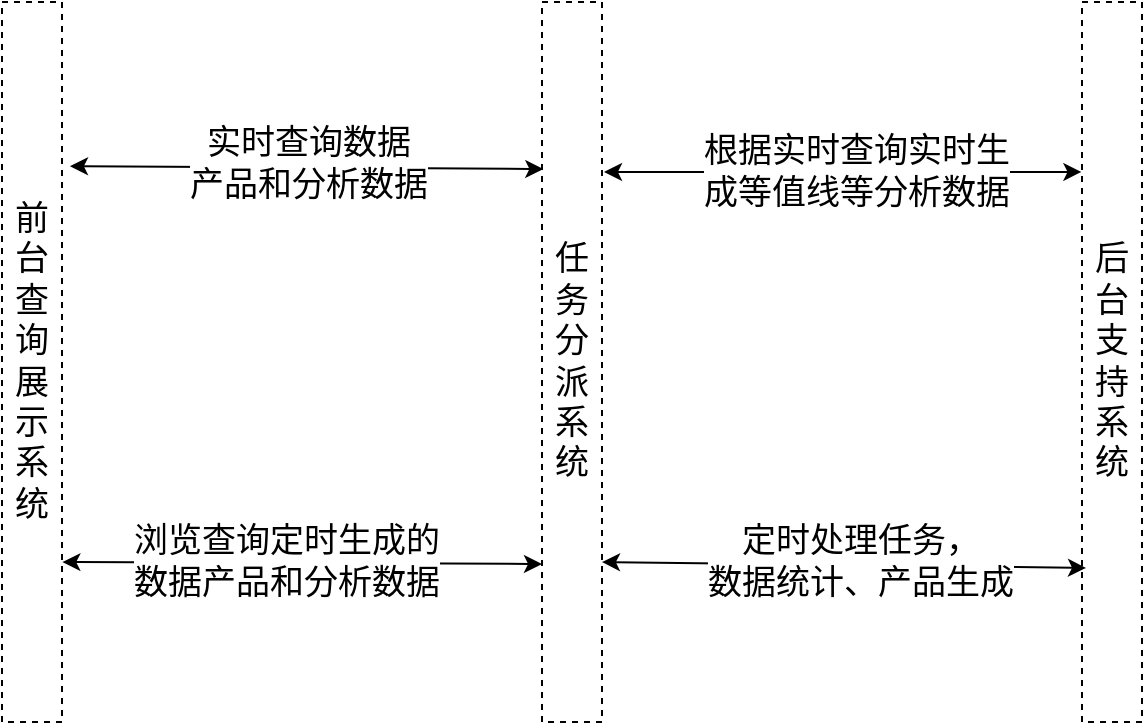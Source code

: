 <mxfile version="10.6.2" type="github"><diagram id="mYdf4MGMzTQJquGxoYMr" name="第 1 页"><mxGraphModel dx="1394" dy="796" grid="1" gridSize="10" guides="1" tooltips="1" connect="1" arrows="1" fold="1" page="1" pageScale="1" pageWidth="850" pageHeight="1400" math="0" shadow="0"><root><mxCell id="0"/><mxCell id="1" parent="0"/><mxCell id="2xz8vzQjik20b4tNIwQm-1" value="&lt;p align=&quot;center&quot; style=&quot;font-size: 17px;&quot;&gt;&lt;span style=&quot;font-size: 17px;&quot;&gt;&lt;font face=&quot;宋体&quot; style=&quot;font-size: 17px;&quot;&gt;前台查询展示系统&lt;/font&gt;&lt;/span&gt;&lt;/p&gt;" style="rounded=0;whiteSpace=wrap;html=1;dashed=1;fontSize=17;" vertex="1" parent="1"><mxGeometry x="100" y="160" width="30" height="360" as="geometry"/></mxCell><mxCell id="2xz8vzQjik20b4tNIwQm-2" value="&lt;p align=&quot;center&quot;&gt;&lt;span&gt;&lt;font face=&quot;宋体&quot;&gt;任务分派系统&lt;/font&gt;&lt;/span&gt;&lt;/p&gt;" style="rounded=0;whiteSpace=wrap;html=1;dashed=1;fontSize=17;" vertex="1" parent="1"><mxGeometry x="370" y="160" width="30" height="360" as="geometry"/></mxCell><mxCell id="2xz8vzQjik20b4tNIwQm-3" value="&lt;p&gt;&lt;span&gt;&lt;font face=&quot;宋体&quot;&gt;后台支持系统&lt;/font&gt;&lt;/span&gt;&lt;/p&gt;" style="rounded=0;whiteSpace=wrap;html=1;dashed=1;fontSize=17;" vertex="1" parent="1"><mxGeometry x="640" y="160" width="30" height="360" as="geometry"/></mxCell><mxCell id="2xz8vzQjik20b4tNIwQm-6" value="" style="endArrow=classic;startArrow=classic;html=1;fontSize=17;exitX=1.133;exitY=0.228;exitDx=0;exitDy=0;exitPerimeter=0;entryX=0.022;entryY=0.232;entryDx=0;entryDy=0;entryPerimeter=0;" edge="1" parent="1" source="2xz8vzQjik20b4tNIwQm-1" target="2xz8vzQjik20b4tNIwQm-2"><mxGeometry width="50" height="50" relative="1" as="geometry"><mxPoint x="160" y="280" as="sourcePoint"/><mxPoint x="372" y="240" as="targetPoint"/></mxGeometry></mxCell><mxCell id="2xz8vzQjik20b4tNIwQm-7" value="&lt;p&gt;&lt;span&gt;&lt;font face=&quot;宋体&quot;&gt;实时查询数据&lt;br&gt;产品和分析数据&lt;/font&gt;&lt;/span&gt;&lt;/p&gt;" style="text;html=1;resizable=0;points=[];align=center;verticalAlign=middle;labelBackgroundColor=#ffffff;fontSize=17;" vertex="1" connectable="0" parent="2xz8vzQjik20b4tNIwQm-6"><mxGeometry x="0.311" y="-2" relative="1" as="geometry"><mxPoint x="-36" y="-4.5" as="offset"/></mxGeometry></mxCell><mxCell id="2xz8vzQjik20b4tNIwQm-8" value="" style="endArrow=classic;startArrow=classic;html=1;fontSize=17;entryX=-0.01;entryY=0.236;entryDx=0;entryDy=0;entryPerimeter=0;" edge="1" parent="1" target="2xz8vzQjik20b4tNIwQm-3"><mxGeometry width="50" height="50" relative="1" as="geometry"><mxPoint x="401" y="245" as="sourcePoint"/><mxPoint x="632.103" y="243.586" as="targetPoint"/></mxGeometry></mxCell><mxCell id="2xz8vzQjik20b4tNIwQm-16" value="&lt;p&gt;&lt;span&gt;&lt;font face=&quot;宋体&quot;&gt;根据实时查询实时生&lt;br&gt;成等值线等分析数据&lt;/font&gt;&lt;/span&gt;&lt;/p&gt;" style="text;html=1;resizable=0;points=[];align=center;verticalAlign=middle;labelBackgroundColor=#ffffff;fontSize=17;fontFamily=Helvetica;" vertex="1" connectable="0" parent="2xz8vzQjik20b4tNIwQm-8"><mxGeometry x="0.057" relative="1" as="geometry"><mxPoint as="offset"/></mxGeometry></mxCell><mxCell id="2xz8vzQjik20b4tNIwQm-10" value="" style="endArrow=classic;startArrow=classic;html=1;fontSize=17;exitX=1.133;exitY=0.228;exitDx=0;exitDy=0;exitPerimeter=0;" edge="1" parent="1"><mxGeometry width="50" height="50" relative="1" as="geometry"><mxPoint x="130.172" y="440.034" as="sourcePoint"/><mxPoint x="370" y="441" as="targetPoint"/></mxGeometry></mxCell><mxCell id="2xz8vzQjik20b4tNIwQm-11" value="&lt;p&gt;&lt;span&gt;&lt;font face=&quot;宋体&quot;&gt;浏览查询定时生成的&lt;br&gt;数据产品和分析数据&lt;/font&gt;&lt;/span&gt;&lt;/p&gt;" style="text;html=1;resizable=0;points=[];align=center;verticalAlign=middle;labelBackgroundColor=#ffffff;fontSize=17;" vertex="1" connectable="0" parent="2xz8vzQjik20b4tNIwQm-10"><mxGeometry x="0.311" y="-2" relative="1" as="geometry"><mxPoint x="-45" y="-3" as="offset"/></mxGeometry></mxCell><mxCell id="2xz8vzQjik20b4tNIwQm-12" value="&lt;p&gt;&lt;br&gt;&lt;/p&gt;" style="text;html=1;resizable=0;points=[];autosize=1;align=left;verticalAlign=top;spacingTop=-4;fontSize=17;fontStyle=0;fontFamily=Helvetica;" vertex="1" parent="1"><mxGeometry x="506" y="401" width="20" height="60" as="geometry"/></mxCell><mxCell id="2xz8vzQjik20b4tNIwQm-13" value="" style="endArrow=classic;startArrow=classic;html=1;fontSize=17;entryX=0.067;entryY=0.786;entryDx=0;entryDy=0;entryPerimeter=0;" edge="1" parent="1" target="2xz8vzQjik20b4tNIwQm-3"><mxGeometry width="50" height="50" relative="1" as="geometry"><mxPoint x="400" y="440" as="sourcePoint"/><mxPoint x="642.69" y="440.793" as="targetPoint"/></mxGeometry></mxCell><mxCell id="2xz8vzQjik20b4tNIwQm-15" value="&lt;p&gt;&lt;span&gt;&lt;font face=&quot;宋体&quot;&gt;定时处理任务，&lt;br&gt;数据统计、产品生成&lt;/font&gt;&lt;/span&gt;&lt;/p&gt;" style="text;html=1;resizable=0;points=[];align=center;verticalAlign=middle;labelBackgroundColor=#ffffff;fontSize=17;fontFamily=Helvetica;" vertex="1" connectable="0" parent="2xz8vzQjik20b4tNIwQm-13"><mxGeometry x="0.06" y="2" relative="1" as="geometry"><mxPoint as="offset"/></mxGeometry></mxCell></root></mxGraphModel></diagram></mxfile>